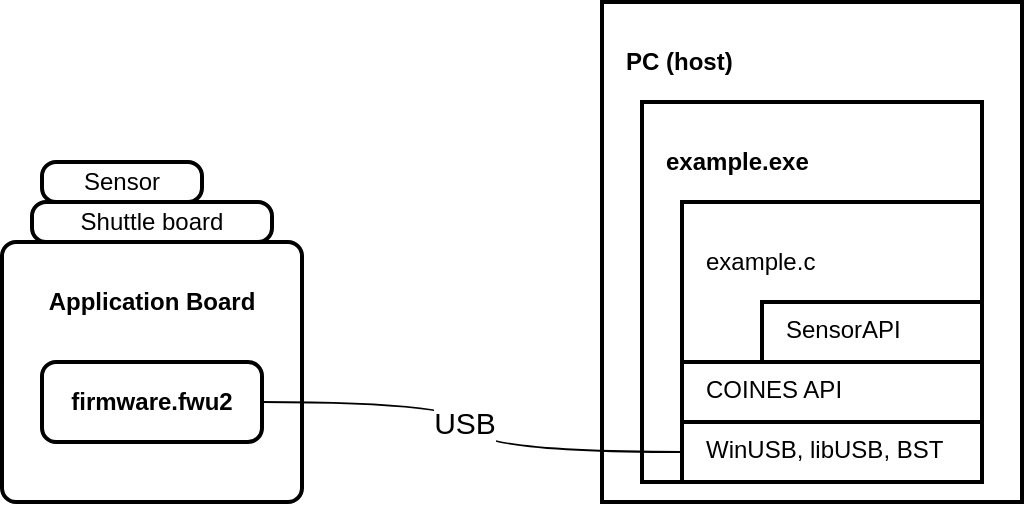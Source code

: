 <?xml version="1.0" encoding="UTF-8"?>
<mxfile version="21.3.2" type="embed">
  <diagram id="8VCpss-FVILqFPgny7ja" name="Page-1">
    <mxGraphModel dx="2000" dy="1173" grid="1" gridSize="10" guides="1" tooltips="1" connect="1" arrows="1" fold="1" page="1" pageScale="1" pageWidth="827" pageHeight="1169" math="0" shadow="0">
      <root>
        <mxCell id="0" />
        <mxCell id="1" parent="0" />
        <mxCell id="g5dJ3lTWeKkPB1iucdt4-3" value="&lt;h4&gt;Application Board&lt;/h4&gt;" style="rounded=1;whiteSpace=wrap;html=1;absoluteArcSize=1;arcSize=14;strokeWidth=2;horizontal=1;verticalAlign=top;" parent="1" vertex="1">
          <mxGeometry x="130" y="310" width="150" height="130" as="geometry" />
        </mxCell>
        <mxCell id="g5dJ3lTWeKkPB1iucdt4-4" value="&lt;b&gt;firmware.fwu2&lt;/b&gt;" style="rounded=1;whiteSpace=wrap;html=1;absoluteArcSize=1;arcSize=14;strokeWidth=2;" parent="1" vertex="1">
          <mxGeometry x="150" y="370" width="110" height="40" as="geometry" />
        </mxCell>
        <mxCell id="g5dJ3lTWeKkPB1iucdt4-5" value="Shuttle board" style="rounded=1;whiteSpace=wrap;html=1;absoluteArcSize=1;arcSize=14;strokeWidth=2;" parent="1" vertex="1">
          <mxGeometry x="145" y="290" width="120" height="20" as="geometry" />
        </mxCell>
        <mxCell id="g5dJ3lTWeKkPB1iucdt4-6" value="Sensor" style="rounded=1;whiteSpace=wrap;html=1;absoluteArcSize=1;arcSize=14;strokeWidth=2;" parent="1" vertex="1">
          <mxGeometry x="150" y="270" width="80" height="20" as="geometry" />
        </mxCell>
        <mxCell id="g5dJ3lTWeKkPB1iucdt4-7" value="&lt;h4&gt;PC (host)&lt;/h4&gt;" style="rounded=0;whiteSpace=wrap;html=1;absoluteArcSize=1;arcSize=14;strokeWidth=2;shadow=0;glass=0;verticalAlign=top;align=left;spacingLeft=10;" parent="1" vertex="1">
          <mxGeometry x="430" y="190" width="210" height="250" as="geometry" />
        </mxCell>
        <mxCell id="g5dJ3lTWeKkPB1iucdt4-8" value="&lt;h4&gt;example.exe&lt;/h4&gt;" style="rounded=0;whiteSpace=wrap;html=1;absoluteArcSize=1;arcSize=14;strokeWidth=2;shadow=0;glass=0;verticalAlign=top;align=left;spacingLeft=10;" parent="1" vertex="1">
          <mxGeometry x="450" y="240" width="170" height="190" as="geometry" />
        </mxCell>
        <mxCell id="g5dJ3lTWeKkPB1iucdt4-9" value="&lt;h4&gt;&lt;span style=&quot;font-weight: normal;&quot;&gt;example.c&lt;/span&gt;&lt;/h4&gt;" style="rounded=0;whiteSpace=wrap;html=1;absoluteArcSize=1;arcSize=14;strokeWidth=2;shadow=0;glass=0;verticalAlign=top;align=left;spacingLeft=10;fontStyle=1" parent="1" vertex="1">
          <mxGeometry x="470" y="290" width="150" height="130" as="geometry" />
        </mxCell>
        <mxCell id="g5dJ3lTWeKkPB1iucdt4-10" value="SensorAPI" style="rounded=0;whiteSpace=wrap;html=1;absoluteArcSize=1;arcSize=14;strokeWidth=2;shadow=0;glass=0;verticalAlign=top;align=left;spacingLeft=10;spacing=2;spacingTop=0;" parent="1" vertex="1">
          <mxGeometry x="510" y="340" width="110" height="30" as="geometry" />
        </mxCell>
        <mxCell id="g5dJ3lTWeKkPB1iucdt4-11" value="COINES API" style="rounded=0;whiteSpace=wrap;html=1;absoluteArcSize=1;arcSize=14;strokeWidth=2;shadow=0;glass=0;verticalAlign=top;align=left;spacingLeft=10;spacing=2;spacingTop=0;" parent="1" vertex="1">
          <mxGeometry x="470" y="370" width="150" height="30" as="geometry" />
        </mxCell>
        <mxCell id="g5dJ3lTWeKkPB1iucdt4-12" value="WinUSB, libUSB, BST" style="rounded=0;whiteSpace=wrap;html=1;absoluteArcSize=1;arcSize=14;strokeWidth=2;shadow=0;glass=0;verticalAlign=top;align=left;spacingLeft=10;spacing=2;spacingTop=0;" parent="1" vertex="1">
          <mxGeometry x="470" y="400" width="150" height="30" as="geometry" />
        </mxCell>
        <mxCell id="g5dJ3lTWeKkPB1iucdt4-14" style="edgeStyle=orthogonalEdgeStyle;rounded=0;orthogonalLoop=1;jettySize=auto;html=1;entryX=0;entryY=0.5;entryDx=0;entryDy=0;curved=1;endArrow=none;endFill=0;" parent="1" source="g5dJ3lTWeKkPB1iucdt4-4" target="g5dJ3lTWeKkPB1iucdt4-12" edge="1">
          <mxGeometry relative="1" as="geometry" />
        </mxCell>
        <mxCell id="g5dJ3lTWeKkPB1iucdt4-15" value="USB" style="edgeLabel;html=1;align=center;verticalAlign=middle;resizable=0;points=[];fontSize=15;" parent="g5dJ3lTWeKkPB1iucdt4-14" vertex="1" connectable="0">
          <mxGeometry x="-0.46" relative="1" as="geometry">
            <mxPoint x="37" y="10" as="offset" />
          </mxGeometry>
        </mxCell>
      </root>
    </mxGraphModel>
  </diagram>
</mxfile>
